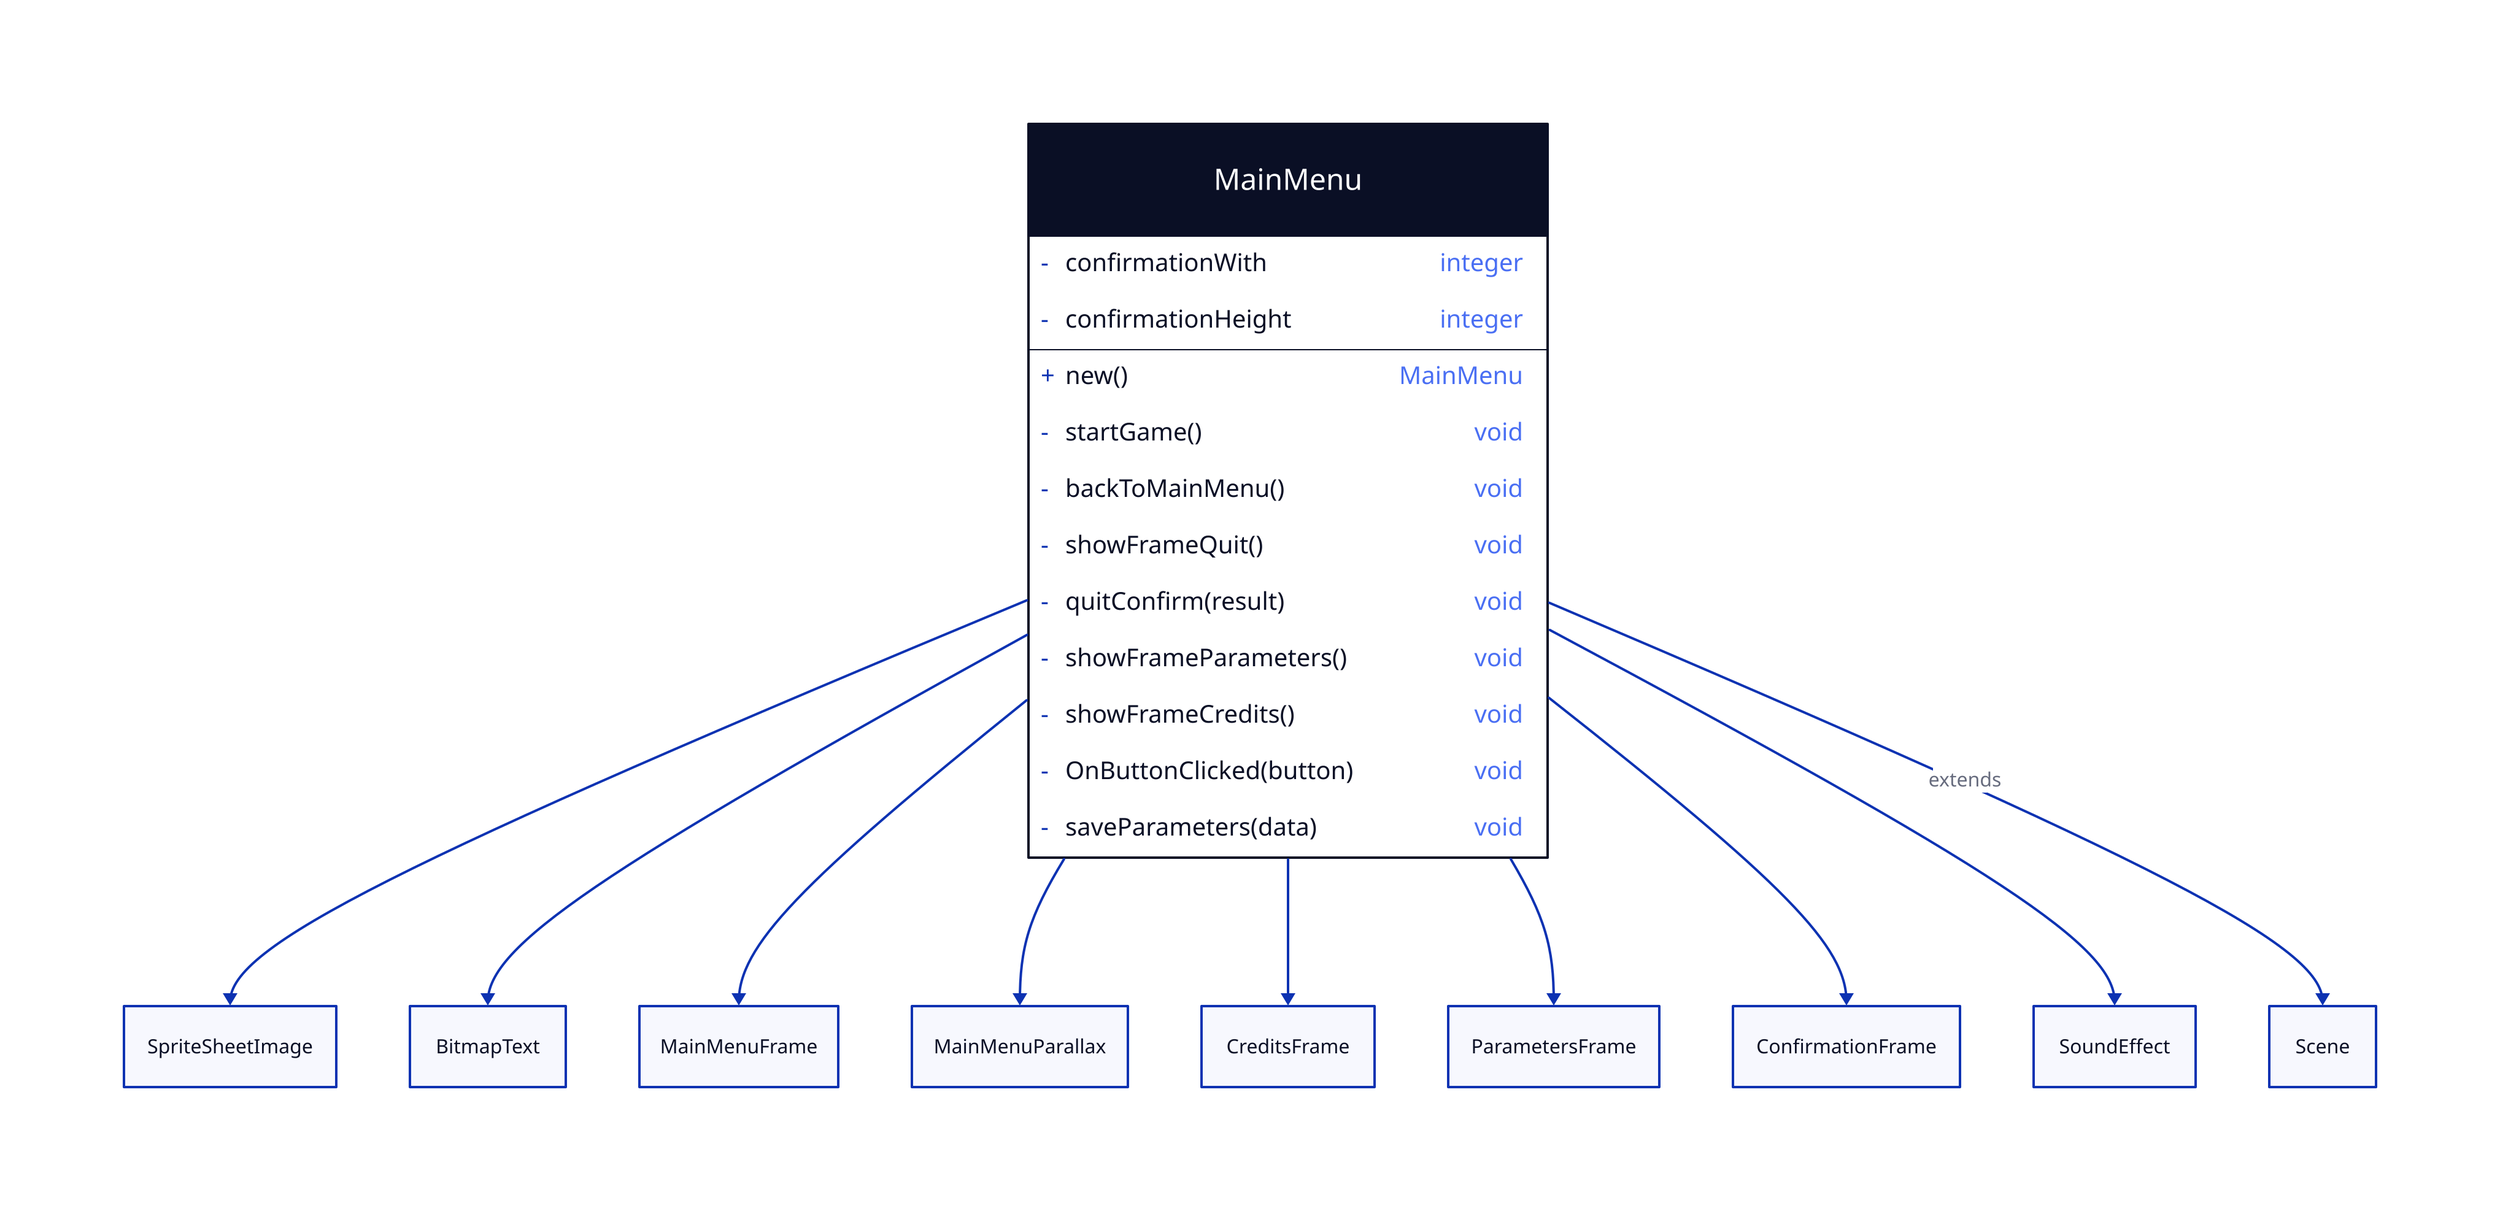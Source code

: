 MainMenu: {
  shape: class

  -confirmationWith: integer
  -confirmationHeight: integer

  +new(): MainMenu
  -startGame(): void
  -backToMainMenu(): void
  -startGame(): void
  -showFrameQuit(): void
  -quitConfirm(result): void
  -showFrameParameters(): void
  -showFrameCredits(): void
  -OnButtonClicked(button): void
  -saveParameters(data): void
}
MainMenu -> SpriteSheetImage
MainMenu -> BitmapText
MainMenu -> MainMenuFrame
MainMenu -> MainMenuParallax
MainMenu -> CreditsFrame
MainMenu -> ParametersFrame
MainMenu -> ConfirmationFrame
MainMenu -> SoundEffect
MainMenu -> Scene: extends
